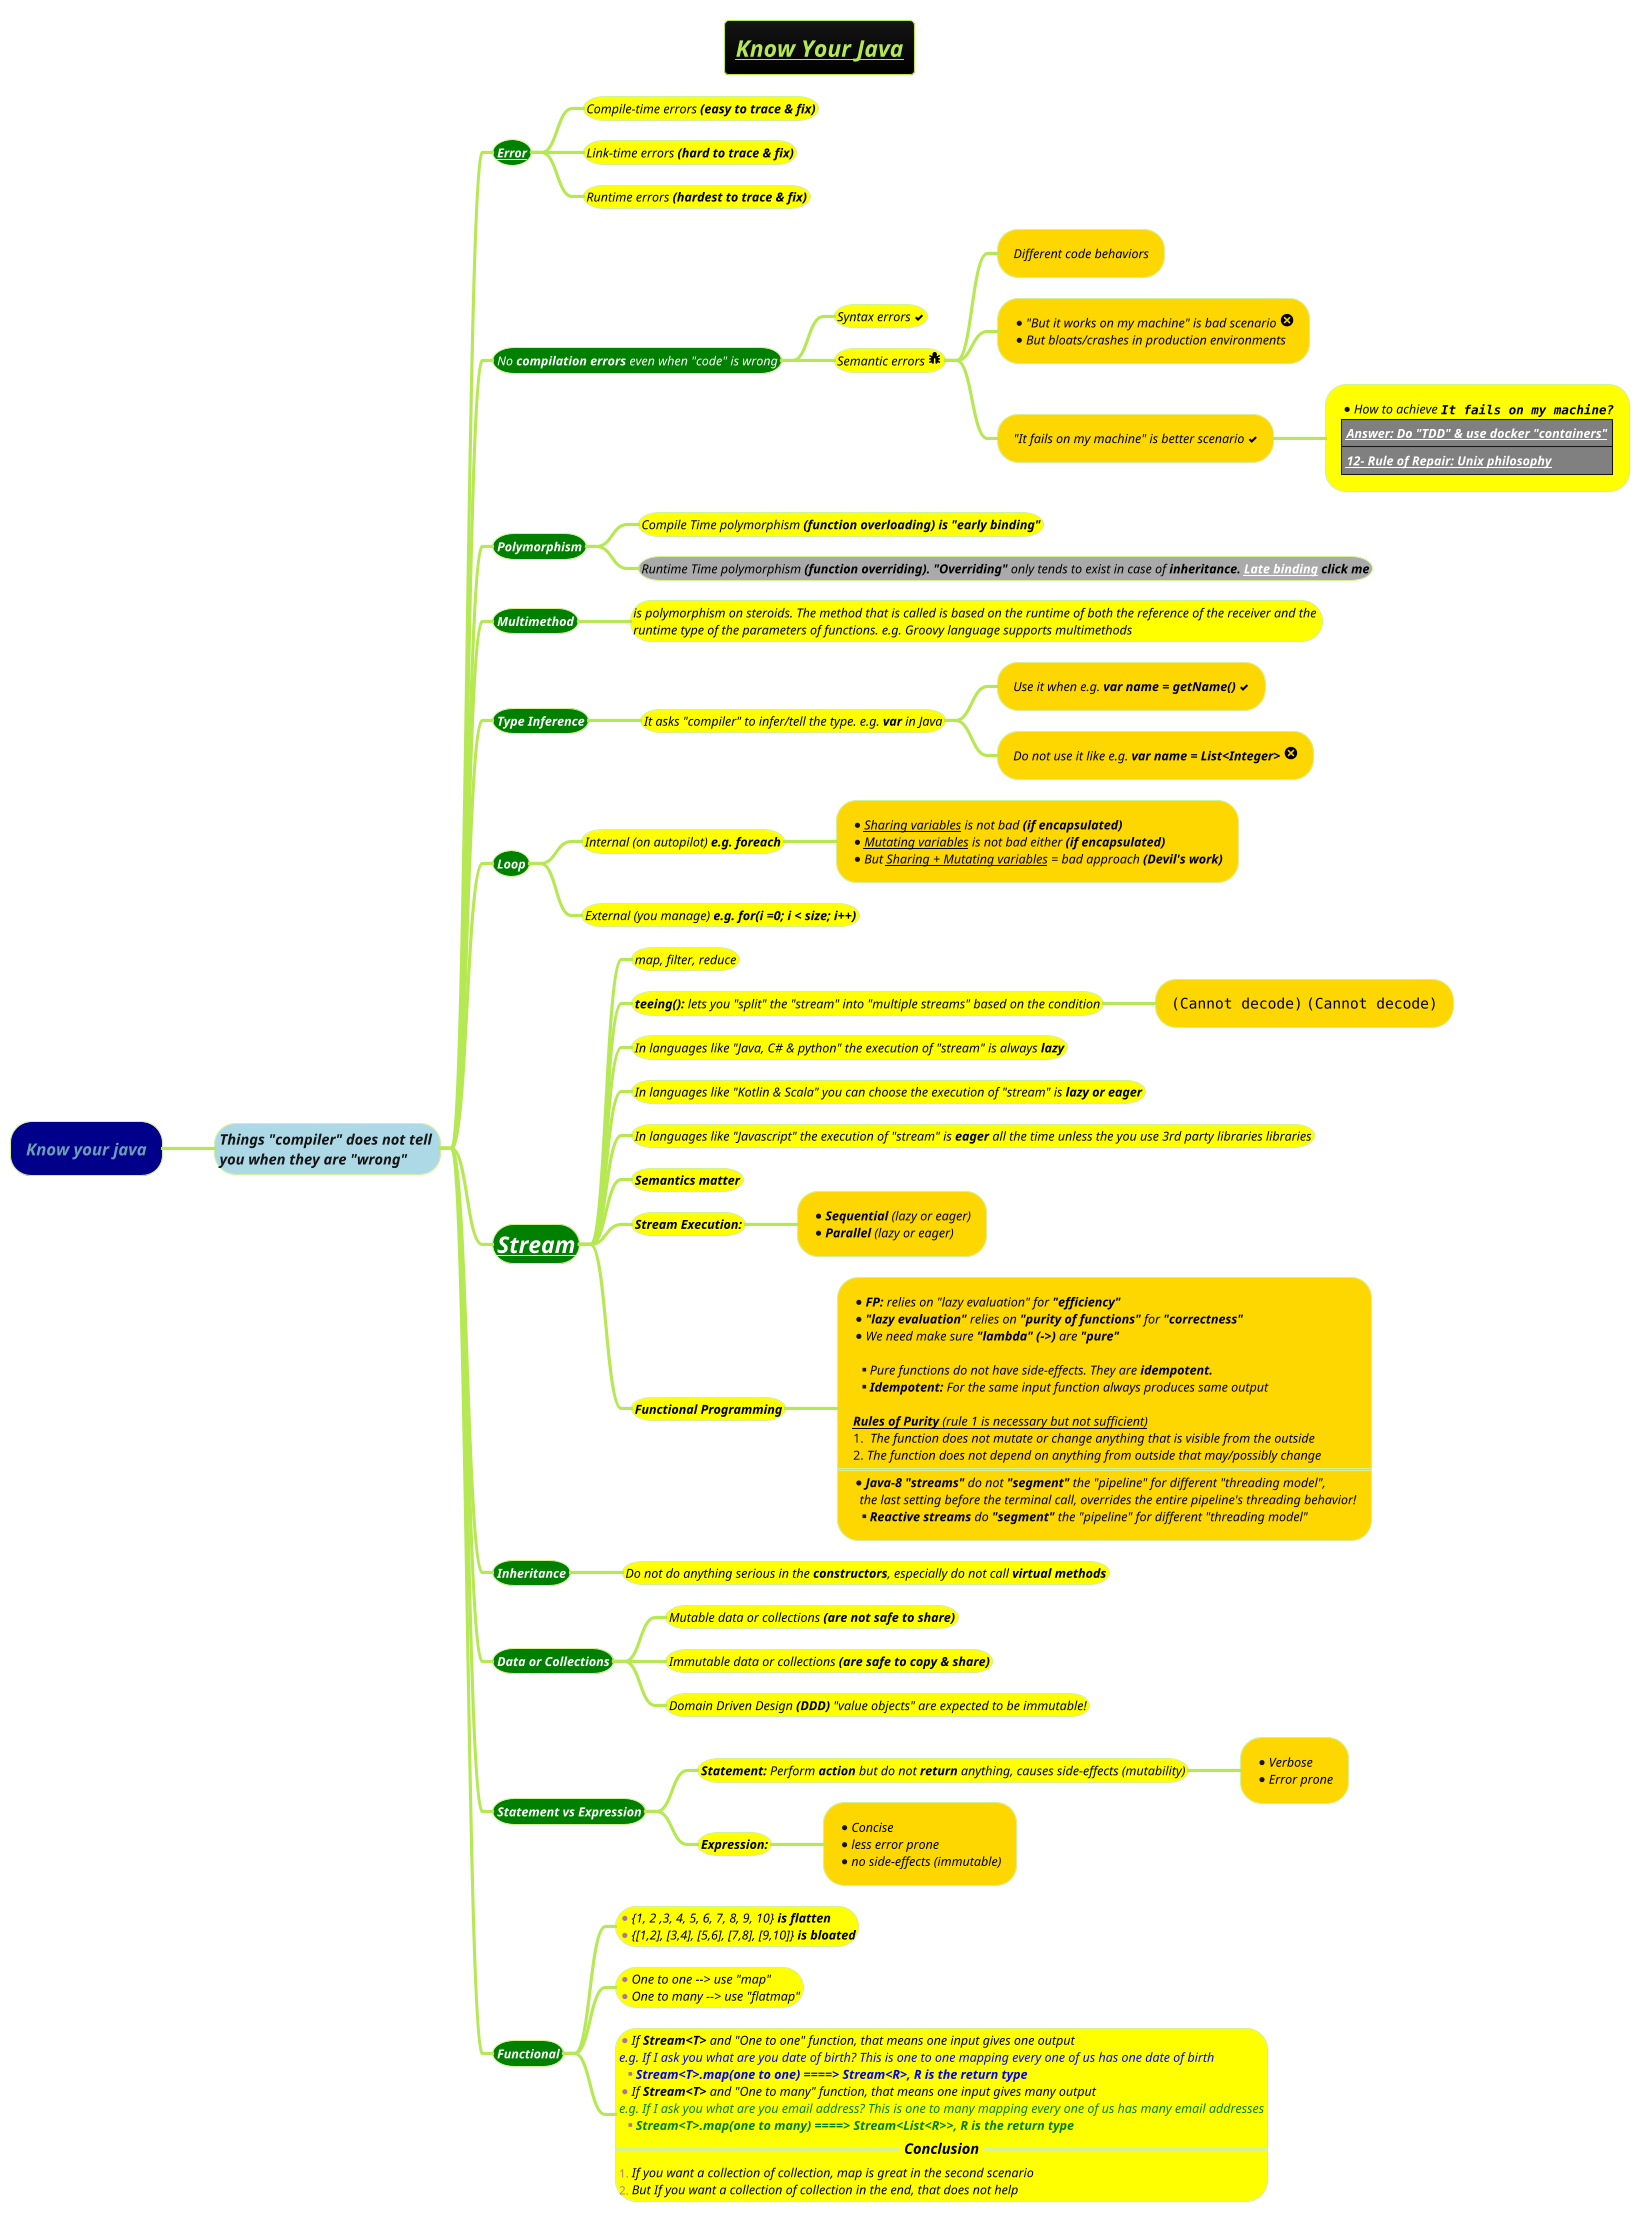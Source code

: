 @startmindmap
title =<b><i><u><size:18>Know Your Java
!theme hacker

*[#darkblue] <i>Know your java
**[#lightblue] <i>Things "compiler" does not tell \n<i>you when they are "wrong"
***[#green] <size:12><color #white><i><b>[[docs/3-programming-languages/Venkat-Subramaniam/images/img_715.png Error]]
****[#yellow] <size:12><color #black><i>Compile-time errors <b>(easy to trace & fix)
****[#yellow] <size:12><color #black><i>Link-time errors <b>(hard to trace & fix)
****[#yellow] <size:12><color #black><i>Runtime errors <b>(hardest to trace & fix)
***[#green] <size:12><color #white><i>No <b>compilation errors</b> even when "code" is wrong
****[#yellow] <size:12><color #black><i>Syntax errors <&check>
****[#yellow] <size:12><color #black><i>Semantic errors <size:18><&bug>
*****[#gold] <size:12><color #black><i>Different code behaviors
*****[#gold] *<size:12><color #black><i>"But it works on my machine" is bad scenario <size:18><&circle-x>\n*<size:12><color #black><i>But bloats/crashes in production environments
*****[#gold] <size:12><color #black><i>"It fails on my machine" is better scenario <&check>
******[#yellow]:*<size:12><color #black><i>How to achieve <b>""It fails on my machine?""
|<#grey><size:12><color #black><i><b>[[docs/3-programming-languages/Venkat-Subramaniam/images/img_715.png Answer: Do "TDD" & use docker "containers"]]|
|<#grey><size:12><color #black><i><b>[[docs/3-programming-languages/Venkat-Subramaniam/images/img_715.png 12- Rule of Repair: Unix philosophy]]|;

***[#green] <size:12><color #white><i><b>Polymorphism
****[#yellow] <size:12><color #black><i>Compile Time polymorphism <b>(function overloading) is "early binding"
****[#a] <size:12><color #black><i>Runtime Time polymorphism **(function overriding). "Overriding"** only tends to exist in case of <b>inheritance. [[docs/3-programming-languages/Venkat-Subramaniam/images/img_107.png Late binding]] click me
***[#green] <size:12><color #white><i><b>Multimethod
****[#yellow] <size:12><color #black><i>is polymorphism on steroids. The method that is called is based on the runtime of both the reference of the receiver and the \n<size:12><color #black><i>runtime type of the parameters of functions. e.g. Groovy language supports multimethods
***[#green] <size:12><color #white><i><b>Type Inference
****[#yellow] <size:12><color #black><i>It asks "compiler" to infer/tell the type. e.g. **var** in Java
*****[#gold] <size:12><color #black><i>Use it when e.g. <b>var name = getName() <&check>
*****[#gold] <size:12><color #black><i>Do not use it like e.g. <b>var name = List<Integer> <size:18><&circle-x>
***[#green] <size:12><color #white><i><b>Loop
****[#yellow] <size:12><color #black><i>Internal (on autopilot) <b>e.g. foreach
*****[#gold]:*<size:12><color #black><i>__Sharing variables__ is not bad <b>(if encapsulated)
*<size:12><color #black><i>__Mutating variables__ is not bad either <b>(if encapsulated)
*<size:12><color #black><i>But __Sharing + Mutating variables__ = bad approach <b>(Devil's work);

****[#yellow] <size:12><color #black><i>External (you manage) <b>e.g. for(i =0; i < size; i++)
***[#green] <size:22><color #white><i><b>[[docs/3-programming-languages/Venkat-Subramaniam/Streams.puml Stream]]
****[#yellow] <size:12><color #black><i>map, filter, reduce
****[#yellow] <size:12><color #black><i><b>teeing():</b> lets you "split" the "stream" into "multiple streams" based on the condition
*****[#gold] <size:12><color #black><i><img:images/img_4.png> <img:images/img_5.png{scale=0.58}>
****[#yellow] <size:12><color #black><i>In languages like "Java, C# & python" the execution of "stream" is always <b>lazy
****[#yellow] <size:12><color #black><i>In languages like "Kotlin & Scala" you can choose the execution of "stream" is <b>lazy or eager
****[#yellow] <size:12><color #black><i>In languages like "Javascript" the execution of "stream" is <b>eager</b> all the time unless the you use 3rd party libraries libraries
****[#yellow] <size:12><color #black><i><b>Semantics matter
****[#yellow] <size:12><color #black><i><b>Stream Execution:
*****[#gold]:*<size:12><color #black><i><b>Sequential </b>(lazy or eager)
*<size:12><color #black><i><b>Parallel </b>(lazy or eager);

****[#yellow] <size:12><color #black><i><b>Functional Programming
*****[#gold]:*<size:12><color #black><i>**FP:** relies on "lazy evaluation" for <b>"efficiency"
*<size:12><color #black><i>**"lazy evaluation"** relies on **"purity of functions"** for <b>"correctness"
*<size:12><color #black><i>We need make sure **"lambda" (->)** are <b>"pure"

**<size:12><color #black><i>Pure functions do not have side-effects. They are <b>idempotent.
**<size:12><color #black><i>**Idempotent:** For the same input function always produces same output

<size:12><color #black><i><u><b>Rules of Purity </b>(rule 1 is necessary but not sufficient)
#<size:12><color #black><i> The function does not mutate or change anything that is visible from the outside
#<size:12><color #black><i>The function does not depend on anything from outside that may/possibly change
====
*<size:12><color #black><i><b>Java-8 "streams"</b> do not **"segment"** the "pipeline" for different "threading model",
<size:12><color #black><i>  the last setting before the terminal call, overrides the entire pipeline's threading behavior!
**<size:12><color #black><i><b>Reactive streams</b> do **"segment"** the "pipeline" for different "threading model";
***[#green] <size:12><color #white><i><b>Inheritance
****[#yellow] <size:12><color #black><i>Do not do anything serious in the **constructors**, especially do not call <b>virtual methods
***[#green] <size:12><color #white><i><b>Data or Collections
****[#yellow] <size:12><color #black><i>Mutable data or collections <b>(are not safe to share)
****[#yellow] <size:12><color #black><i>Immutable data or collections <b>(are safe to copy & share)
****[#yellow] <size:12><color #black><i>Domain Driven Design **(DDD)** "value objects" are expected to be immutable!
***[#green] <size:12><color #white><i><b>Statement vs Expression

****[#yellow] <size:12><color #black><i><b>Statement:</b> Perform **action** but do not **return** anything, causes side-effects (mutability)
*****[#gold]:*<size:12><color #black><i>Verbose
*<size:12><color #black><i>Error prone;

****[#yellow] <size:12><color #black><i><b>Expression:
*****[#gold]:*<size:12><color #black><i>Concise
*<size:12><color #black><i>less error prone
*<size:12><color #black><i>no side-effects (immutable);

***[#green] <size:12><color #white><i><b>Functional
****[#yellow] *<size:12><color #black><i>{1, 2 ,3, 4, 5, 6, 7, 8, 9, 10} <b>is flatten\n*<size:12><color #black><i>{[1,2], [3,4], [5,6], [7,8], [9,10]} <b>is bloated
****[#yellow] *<size:12><color #black><i>One to one --> use "map"\n*<size:12><color #black><i>One to many --> use "flatmap"
****[#yellow]:*<size:12><color #black><i>If<b> Stream<T></b> and "One to one" function, that means one input gives one output
<size:12><color #blue><i>e.g. If I ask you what are you date of birth? This is one to one mapping every one of us has one date of birth
**<size:12><color #blue><i><b>Stream<T>.map(one to one) ====> Stream<R>, R is the return type
*<size:12><color #black><i>If<b> Stream<T></b> and "One to many" function, that means one input gives many output
<size:12><color #green><i>e.g. If I ask you what are you email address? This is one to many mapping every one of us has many email addresses
**<size:12><color #green><i><b>Stream<T>.map(one to many) ====> Stream<List<R>>, R is the return type
==<size:14><color #black><i><b>Conclusion==
#<size:12><color #black><i>If you want a collection of collection, map is great in the second scenario
#<size:12><color #black><i>But If you want a collection of collection in the end, that does not help;

@endmindmap

